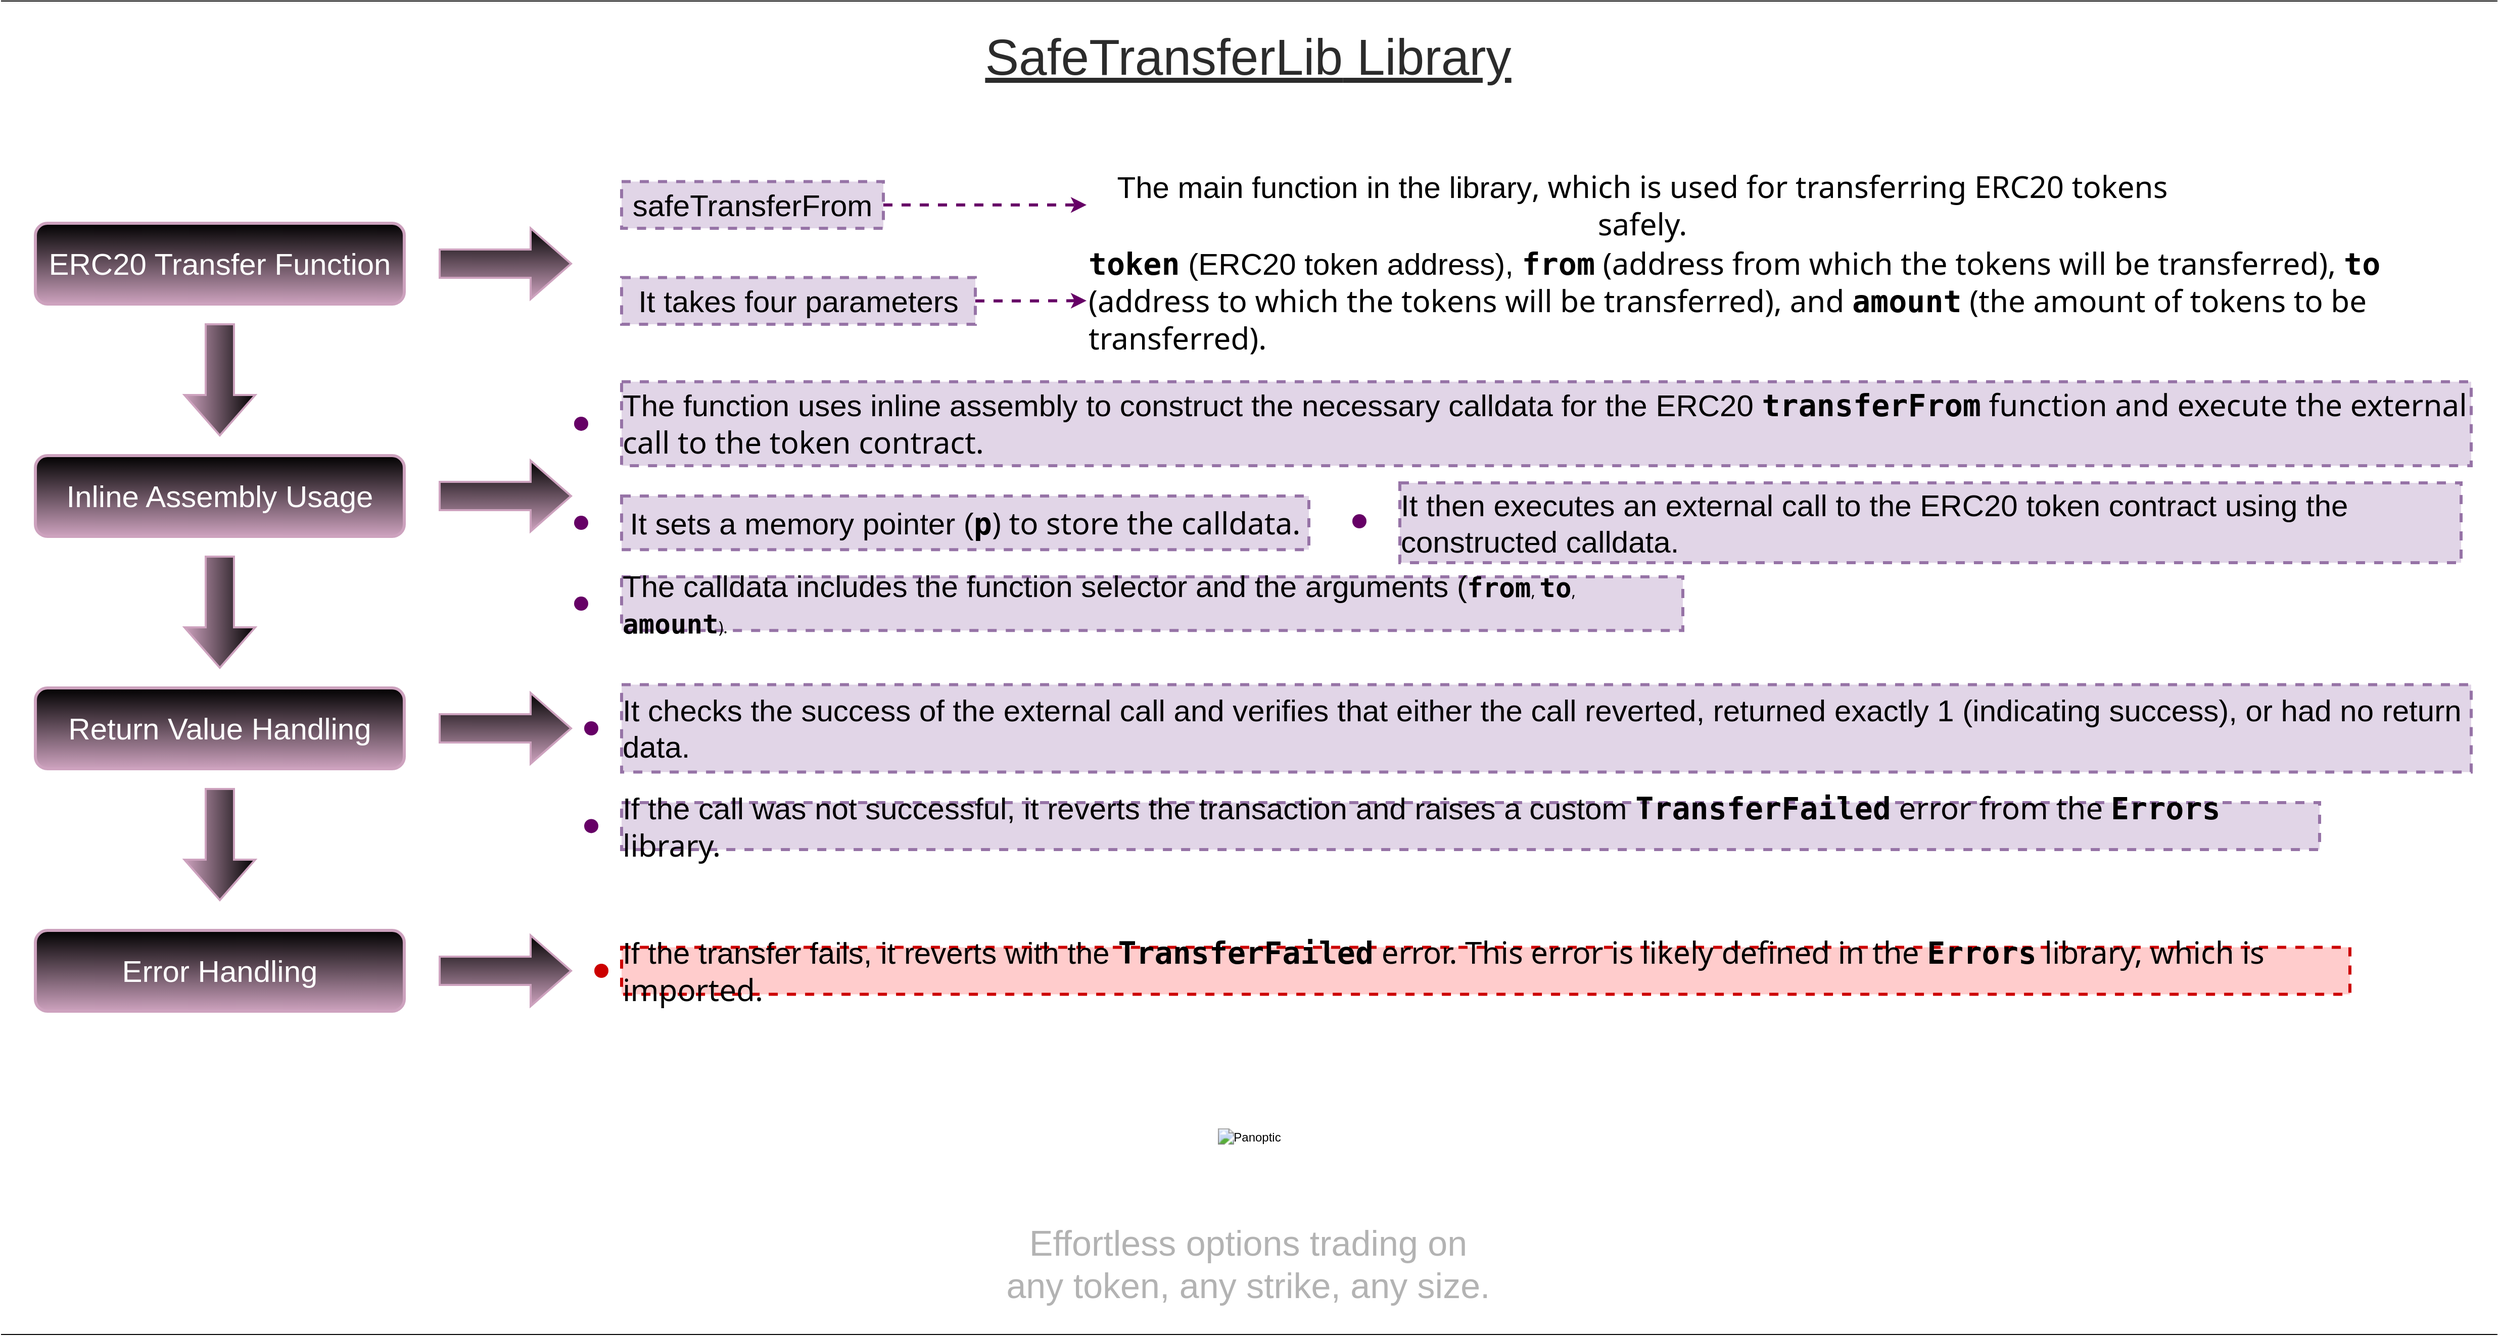 <mxfile version="22.1.4" type="github">
  <diagram name="Página-1" id="RUMpiztHQp5-wmgeoceu">
    <mxGraphModel dx="3353" dy="1447" grid="1" gridSize="10" guides="1" tooltips="1" connect="1" arrows="1" fold="1" page="1" pageScale="1" pageWidth="827" pageHeight="1169" math="0" shadow="0">
      <root>
        <mxCell id="0" />
        <mxCell id="1" parent="0" />
        <mxCell id="-5qn54PH58xvQLjcYl3t-2" value="&lt;div style=&quot;&quot;&gt;&lt;div style=&quot;line-height: 19px;&quot;&gt;&lt;img alt=&quot;Panoptic&quot; src=&quot;https://code4rena.com/_next/image?url=https%3A%2F%2Fstorage.googleapis.com%2Fcdn-c4-uploads-v0%2Fuploads%2Fve7mSg8Pcp2.0&amp;amp;w=256&amp;amp;q=75&quot;&gt;&lt;br&gt;&lt;/div&gt;&lt;/div&gt;" style="text;html=1;strokeColor=none;fillColor=none;align=center;verticalAlign=middle;whiteSpace=wrap;rounded=0;" vertex="1" parent="1">
          <mxGeometry x="1111" y="1035.0" width="260" height="260" as="geometry" />
        </mxCell>
        <mxCell id="-5qn54PH58xvQLjcYl3t-3" value="&lt;font color=&quot;#b3b3b3&quot; style=&quot;font-size: 35px;&quot;&gt;Effortless options trading on any token, any strike, any size.&lt;/font&gt;" style="text;html=1;strokeColor=none;fillColor=none;align=center;verticalAlign=middle;whiteSpace=wrap;rounded=0;fontSize=11;fontFamily=Helvetica;fontColor=default;" vertex="1" parent="1">
          <mxGeometry x="998.13" y="1250" width="484" height="80" as="geometry" />
        </mxCell>
        <mxCell id="-5qn54PH58xvQLjcYl3t-4" value="&lt;font style=&quot;font-size: 30px;&quot;&gt;ERC20 Transfer Function&lt;/font&gt;" style="text;html=1;strokeColor=#CDA2BE;fillColor=#000000;align=center;verticalAlign=middle;whiteSpace=wrap;rounded=1;gradientColor=#CDA2BE;strokeWidth=3;perimeterSpacing=2;shadow=0;dashed=0;fontColor=#FFFFFF;" vertex="1" parent="1">
          <mxGeometry x="40" y="260" width="365" height="80" as="geometry" />
        </mxCell>
        <mxCell id="-5qn54PH58xvQLjcYl3t-5" value="" style="html=1;shadow=0;dashed=0;align=center;verticalAlign=middle;shape=mxgraph.arrows2.arrow;dy=0.6;dx=40;direction=east;notch=0;rounded=1;fontFamily=Helvetica;fontSize=12;fontColor=#FFFFFF;fillColor=#000000;gradientColor=#CDA2BE;strokeColor=#CDA2BE;strokeWidth=2;" vertex="1" parent="1">
          <mxGeometry x="440" y="265" width="130" height="70" as="geometry" />
        </mxCell>
        <mxCell id="-5qn54PH58xvQLjcYl3t-11" value="&lt;font style=&quot;&quot;&gt;&lt;font style=&quot;font-size: 50px;&quot;&gt;&lt;u&gt;SafeTransferLib&lt;/u&gt;&lt;/font&gt;&lt;font size=&quot;1&quot; style=&quot;&quot;&gt;&lt;u style=&quot;font-size: 50px;&quot;&gt;&amp;nbsp;Library&lt;/u&gt;&lt;/font&gt;&lt;br&gt;&lt;/font&gt;" style="text;html=1;strokeColor=none;fillColor=none;align=center;verticalAlign=middle;whiteSpace=wrap;rounded=0;fontColor=#2B2B2B;" vertex="1" parent="1">
          <mxGeometry x="986" y="60" width="508.25" height="70" as="geometry" />
        </mxCell>
        <mxCell id="-5qn54PH58xvQLjcYl3t-22" value="" style="html=1;shadow=0;dashed=0;align=center;verticalAlign=middle;shape=mxgraph.arrows2.arrow;dy=0.6;dx=40;direction=south;notch=0;rounded=1;fontFamily=Helvetica;fontSize=12;fontColor=#FFFFFF;fillColor=#000000;gradientColor=#CDA2BE;strokeColor=#CDA2BE;strokeWidth=2;" vertex="1" parent="1">
          <mxGeometry x="187.5" y="360" width="70" height="110" as="geometry" />
        </mxCell>
        <mxCell id="-5qn54PH58xvQLjcYl3t-23" value="&lt;font style=&quot;font-size: 30px;&quot;&gt;Inline Assembly Usage&lt;/font&gt;" style="text;html=1;strokeColor=#CDA2BE;fillColor=#000000;align=center;verticalAlign=middle;whiteSpace=wrap;rounded=1;gradientColor=#CDA2BE;strokeWidth=3;perimeterSpacing=2;shadow=0;dashed=0;fontColor=#FFFFFF;" vertex="1" parent="1">
          <mxGeometry x="40" y="490" width="365" height="80" as="geometry" />
        </mxCell>
        <mxCell id="-5qn54PH58xvQLjcYl3t-107" value="" style="endArrow=none;html=1;rounded=0;" edge="1" parent="1">
          <mxGeometry relative="1" as="geometry">
            <mxPoint x="6" y="1360" as="sourcePoint" />
            <mxPoint x="2476" y="1360" as="targetPoint" />
          </mxGeometry>
        </mxCell>
        <mxCell id="-5qn54PH58xvQLjcYl3t-108" value="" style="resizable=0;html=1;whiteSpace=wrap;align=right;verticalAlign=bottom;" connectable="0" vertex="1" parent="-5qn54PH58xvQLjcYl3t-107">
          <mxGeometry x="1" relative="1" as="geometry" />
        </mxCell>
        <mxCell id="-5qn54PH58xvQLjcYl3t-109" value="" style="endArrow=none;html=1;rounded=0;" edge="1" parent="1">
          <mxGeometry relative="1" as="geometry">
            <mxPoint x="6" y="40" as="sourcePoint" />
            <mxPoint x="2476" y="40" as="targetPoint" />
          </mxGeometry>
        </mxCell>
        <mxCell id="-5qn54PH58xvQLjcYl3t-110" value="" style="resizable=0;html=1;whiteSpace=wrap;align=right;verticalAlign=bottom;" connectable="0" vertex="1" parent="-5qn54PH58xvQLjcYl3t-109">
          <mxGeometry x="1" relative="1" as="geometry" />
        </mxCell>
        <mxCell id="-5qn54PH58xvQLjcYl3t-184" value="" style="html=1;shadow=0;dashed=0;align=center;verticalAlign=middle;shape=mxgraph.arrows2.arrow;dy=0.6;dx=40;direction=east;notch=0;rounded=1;fontFamily=Helvetica;fontSize=12;fontColor=#FFFFFF;fillColor=#000000;gradientColor=#CDA2BE;strokeColor=#CDA2BE;strokeWidth=2;" vertex="1" parent="1">
          <mxGeometry x="440" y="495" width="130" height="70" as="geometry" />
        </mxCell>
        <mxCell id="-5qn54PH58xvQLjcYl3t-432" style="edgeStyle=orthogonalEdgeStyle;shape=connector;rounded=0;orthogonalLoop=1;jettySize=auto;html=1;exitX=1;exitY=0.5;exitDx=0;exitDy=0;entryX=0;entryY=0.5;entryDx=0;entryDy=0;dashed=1;labelBackgroundColor=default;strokeColor=#660066;strokeWidth=3;align=center;verticalAlign=middle;fontFamily=Helvetica;fontSize=11;fontColor=default;endArrow=classic;" edge="1" parent="1" source="-5qn54PH58xvQLjcYl3t-327" target="-5qn54PH58xvQLjcYl3t-328">
          <mxGeometry relative="1" as="geometry" />
        </mxCell>
        <mxCell id="-5qn54PH58xvQLjcYl3t-327" value="&lt;div style=&quot;&quot;&gt;&lt;font style=&quot;font-size: 30px;&quot;&gt;safeTransferFrom&lt;/font&gt;&lt;br&gt;&lt;/div&gt;" style="rounded=0;whiteSpace=wrap;html=1;fontFamily=Helvetica;fontSize=11;fontColor=default;gradientColor=none;fillColor=#e1d5e7;align=center;dashed=1;strokeWidth=3;strokeColor=#9673a6;" vertex="1" parent="1">
          <mxGeometry x="620" y="218.75" width="259" height="46.25" as="geometry" />
        </mxCell>
        <mxCell id="-5qn54PH58xvQLjcYl3t-328" value="&lt;font style=&quot;font-size: 30px;&quot;&gt;The main function in the library&lt;span style=&quot;font-family: Söhne, ui-sans-serif, system-ui, -apple-system, &amp;quot;Segoe UI&amp;quot;, Roboto, Ubuntu, Cantarell, &amp;quot;Noto Sans&amp;quot;, sans-serif, &amp;quot;Helvetica Neue&amp;quot;, Arial, &amp;quot;Apple Color Emoji&amp;quot;, &amp;quot;Segoe UI Emoji&amp;quot;, &amp;quot;Segoe UI Symbol&amp;quot;, &amp;quot;Noto Color Emoji&amp;quot;; text-align: left;&quot;&gt;, which is used for transferring ERC20 tokens safely.&lt;/span&gt;&lt;/font&gt;" style="text;html=1;strokeColor=none;fillColor=none;align=center;verticalAlign=middle;whiteSpace=wrap;rounded=0;fontSize=11;fontFamily=Helvetica;fontColor=default;" vertex="1" parent="1">
          <mxGeometry x="1080" y="214.38" width="1100" height="55" as="geometry" />
        </mxCell>
        <mxCell id="-5qn54PH58xvQLjcYl3t-353" style="edgeStyle=orthogonalEdgeStyle;shape=connector;rounded=0;orthogonalLoop=1;jettySize=auto;html=1;exitX=1;exitY=0.5;exitDx=0;exitDy=0;entryX=0.5;entryY=1;entryDx=0;entryDy=0;dashed=1;labelBackgroundColor=default;strokeColor=#660066;strokeWidth=3;align=center;verticalAlign=middle;fontFamily=Helvetica;fontSize=11;fontColor=default;endArrow=classic;" edge="1" parent="1" target="-5qn54PH58xvQLjcYl3t-349">
          <mxGeometry relative="1" as="geometry">
            <mxPoint x="1347.25" y="213.125" as="sourcePoint" />
          </mxGeometry>
        </mxCell>
        <mxCell id="-5qn54PH58xvQLjcYl3t-354" style="edgeStyle=orthogonalEdgeStyle;shape=connector;rounded=0;orthogonalLoop=1;jettySize=auto;html=1;exitX=1;exitY=0.5;exitDx=0;exitDy=0;entryX=0.5;entryY=1;entryDx=0;entryDy=0;dashed=1;labelBackgroundColor=default;strokeColor=#660066;strokeWidth=3;align=center;verticalAlign=middle;fontFamily=Helvetica;fontSize=11;fontColor=default;endArrow=classic;" edge="1" parent="1" target="-5qn54PH58xvQLjcYl3t-350">
          <mxGeometry relative="1" as="geometry">
            <mxPoint x="1790.39" y="213.125" as="sourcePoint" />
          </mxGeometry>
        </mxCell>
        <mxCell id="-5qn54PH58xvQLjcYl3t-362" value="" style="html=1;shadow=0;dashed=0;align=center;verticalAlign=middle;shape=mxgraph.arrows2.arrow;dy=0.6;dx=40;direction=south;notch=0;rounded=1;fontFamily=Helvetica;fontSize=12;fontColor=#FFFFFF;fillColor=#000000;gradientColor=#CDA2BE;strokeColor=#CDA2BE;strokeWidth=2;" vertex="1" parent="1">
          <mxGeometry x="187.5" y="590" width="70" height="110" as="geometry" />
        </mxCell>
        <mxCell id="-5qn54PH58xvQLjcYl3t-363" value="&lt;font style=&quot;font-size: 30px;&quot;&gt;Return Value Handling&lt;/font&gt;" style="text;html=1;strokeColor=#CDA2BE;fillColor=#000000;align=center;verticalAlign=middle;whiteSpace=wrap;rounded=1;gradientColor=#CDA2BE;strokeWidth=3;perimeterSpacing=2;shadow=0;dashed=0;fontColor=#FFFFFF;" vertex="1" parent="1">
          <mxGeometry x="40" y="720" width="365" height="80" as="geometry" />
        </mxCell>
        <mxCell id="-5qn54PH58xvQLjcYl3t-364" value="" style="html=1;shadow=0;dashed=0;align=center;verticalAlign=middle;shape=mxgraph.arrows2.arrow;dy=0.6;dx=40;direction=east;notch=0;rounded=1;fontFamily=Helvetica;fontSize=12;fontColor=#FFFFFF;fillColor=#000000;gradientColor=#CDA2BE;strokeColor=#CDA2BE;strokeWidth=2;" vertex="1" parent="1">
          <mxGeometry x="440" y="725" width="130" height="70" as="geometry" />
        </mxCell>
        <mxCell id="-5qn54PH58xvQLjcYl3t-390" style="edgeStyle=orthogonalEdgeStyle;shape=connector;rounded=0;orthogonalLoop=1;jettySize=auto;html=1;exitX=0.5;exitY=0;exitDx=0;exitDy=0;entryX=0.5;entryY=0;entryDx=0;entryDy=0;dashed=1;labelBackgroundColor=default;strokeColor=#660066;strokeWidth=3;align=center;verticalAlign=middle;fontFamily=Helvetica;fontSize=11;fontColor=default;endArrow=classic;" edge="1" parent="1" target="-5qn54PH58xvQLjcYl3t-385">
          <mxGeometry relative="1" as="geometry">
            <mxPoint x="770" y="423.75" as="sourcePoint" />
          </mxGeometry>
        </mxCell>
        <mxCell id="-5qn54PH58xvQLjcYl3t-434" style="edgeStyle=orthogonalEdgeStyle;shape=connector;rounded=0;orthogonalLoop=1;jettySize=auto;html=1;exitX=1;exitY=0.5;exitDx=0;exitDy=0;dashed=1;labelBackgroundColor=default;strokeColor=#660066;strokeWidth=3;align=center;verticalAlign=middle;fontFamily=Helvetica;fontSize=11;fontColor=default;endArrow=classic;" edge="1" parent="1" source="-5qn54PH58xvQLjcYl3t-433">
          <mxGeometry relative="1" as="geometry">
            <mxPoint x="1080" y="336.615" as="targetPoint" />
          </mxGeometry>
        </mxCell>
        <mxCell id="-5qn54PH58xvQLjcYl3t-433" value="&lt;div style=&quot;&quot;&gt;&lt;font style=&quot;font-size: 30px;&quot;&gt;It takes four parameters&lt;/font&gt;&lt;br&gt;&lt;/div&gt;" style="rounded=0;whiteSpace=wrap;html=1;fontFamily=Helvetica;fontSize=11;fontColor=default;gradientColor=none;fillColor=#e1d5e7;align=center;dashed=1;strokeWidth=3;strokeColor=#9673a6;" vertex="1" parent="1">
          <mxGeometry x="620" y="313.75" width="350" height="46.25" as="geometry" />
        </mxCell>
        <mxCell id="-5qn54PH58xvQLjcYl3t-435" value="&lt;font style=&quot;font-size: 30px;&quot;&gt;&lt;code style=&quot;border: 0px solid rgb(217, 217, 227); box-sizing: border-box; --tw-border-spacing-x: 0; --tw-border-spacing-y: 0; --tw-translate-x: 0; --tw-translate-y: 0; --tw-rotate: 0; --tw-skew-x: 0; --tw-skew-y: 0; --tw-scale-x: 1; --tw-scale-y: 1; --tw-pan-x: ; --tw-pan-y: ; --tw-pinch-zoom: ; --tw-scroll-snap-strictness: proximity; --tw-gradient-from-position: ; --tw-gradient-via-position: ; --tw-gradient-to-position: ; --tw-ordinal: ; --tw-slashed-zero: ; --tw-numeric-figure: ; --tw-numeric-spacing: ; --tw-numeric-fraction: ; --tw-ring-inset: ; --tw-ring-offset-width: 0px; --tw-ring-offset-color: #fff; --tw-ring-color: rgba(69,89,164,.5); --tw-ring-offset-shadow: 0 0 transparent; --tw-ring-shadow: 0 0 transparent; --tw-shadow: 0 0 transparent; --tw-shadow-colored: 0 0 transparent; --tw-blur: ; --tw-brightness: ; --tw-contrast: ; --tw-grayscale: ; --tw-hue-rotate: ; --tw-invert: ; --tw-saturate: ; --tw-sepia: ; --tw-drop-shadow: ; --tw-backdrop-blur: ; --tw-backdrop-brightness: ; --tw-backdrop-contrast: ; --tw-backdrop-grayscale: ; --tw-backdrop-hue-rotate: ; --tw-backdrop-invert: ; --tw-backdrop-opacity: ; --tw-backdrop-saturate: ; --tw-backdrop-sepia: ; font-weight: 600; font-family: &amp;quot;Söhne Mono&amp;quot;, Monaco, &amp;quot;Andale Mono&amp;quot;, &amp;quot;Ubuntu Mono&amp;quot;, monospace !important;&quot;&gt;token&lt;/code&gt; (ERC20 token address), &lt;code style=&quot;border: 0px solid rgb(217, 217, 227); box-sizing: border-box; --tw-border-spacing-x: 0; --tw-border-spacing-y: 0; --tw-translate-x: 0; --tw-translate-y: 0; --tw-rotate: 0; --tw-skew-x: 0; --tw-skew-y: 0; --tw-scale-x: 1; --tw-scale-y: 1; --tw-pan-x: ; --tw-pan-y: ; --tw-pinch-zoom: ; --tw-scroll-snap-strictness: proximity; --tw-gradient-from-position: ; --tw-gradient-via-position: ; --tw-gradient-to-position: ; --tw-ordinal: ; --tw-slashed-zero: ; --tw-numeric-figure: ; --tw-numeric-spacing: ; --tw-numeric-fraction: ; --tw-ring-inset: ; --tw-ring-offset-width: 0px; --tw-ring-offset-color: #fff; --tw-ring-color: rgba(69,89,164,.5); --tw-ring-offset-shadow: 0 0 transparent; --tw-ring-shadow: 0 0 transparent; --tw-shadow: 0 0 transparent; --tw-shadow-colored: 0 0 transparent; --tw-blur: ; --tw-brightness: ; --tw-contrast: ; --tw-grayscale: ; --tw-hue-rotate: ; --tw-invert: ; --tw-saturate: ; --tw-sepia: ; --tw-drop-shadow: ; --tw-backdrop-blur: ; --tw-backdrop-brightness: ; --tw-backdrop-contrast: ; --tw-backdrop-grayscale: ; --tw-backdrop-hue-rotate: ; --tw-backdrop-invert: ; --tw-backdrop-opacity: ; --tw-backdrop-saturate: ; --tw-backdrop-sepia: ; font-weight: 600; font-family: &amp;quot;Söhne Mono&amp;quot;, Monaco, &amp;quot;Andale Mono&amp;quot;, &amp;quot;Ubuntu Mono&amp;quot;, monospace !important;&quot;&gt;from&lt;/code&gt;&lt;span style=&quot;font-family: Söhne, ui-sans-serif, system-ui, -apple-system, &amp;quot;Segoe UI&amp;quot;, Roboto, Ubuntu, Cantarell, &amp;quot;Noto Sans&amp;quot;, sans-serif, &amp;quot;Helvetica Neue&amp;quot;, Arial, &amp;quot;Apple Color Emoji&amp;quot;, &amp;quot;Segoe UI Emoji&amp;quot;, &amp;quot;Segoe UI Symbol&amp;quot;, &amp;quot;Noto Color Emoji&amp;quot;;&quot;&gt; (address from which the tokens will be transferred), &lt;/span&gt;&lt;code style=&quot;border: 0px solid rgb(217, 217, 227); box-sizing: border-box; --tw-border-spacing-x: 0; --tw-border-spacing-y: 0; --tw-translate-x: 0; --tw-translate-y: 0; --tw-rotate: 0; --tw-skew-x: 0; --tw-skew-y: 0; --tw-scale-x: 1; --tw-scale-y: 1; --tw-pan-x: ; --tw-pan-y: ; --tw-pinch-zoom: ; --tw-scroll-snap-strictness: proximity; --tw-gradient-from-position: ; --tw-gradient-via-position: ; --tw-gradient-to-position: ; --tw-ordinal: ; --tw-slashed-zero: ; --tw-numeric-figure: ; --tw-numeric-spacing: ; --tw-numeric-fraction: ; --tw-ring-inset: ; --tw-ring-offset-width: 0px; --tw-ring-offset-color: #fff; --tw-ring-color: rgba(69,89,164,.5); --tw-ring-offset-shadow: 0 0 transparent; --tw-ring-shadow: 0 0 transparent; --tw-shadow: 0 0 transparent; --tw-shadow-colored: 0 0 transparent; --tw-blur: ; --tw-brightness: ; --tw-contrast: ; --tw-grayscale: ; --tw-hue-rotate: ; --tw-invert: ; --tw-saturate: ; --tw-sepia: ; --tw-drop-shadow: ; --tw-backdrop-blur: ; --tw-backdrop-brightness: ; --tw-backdrop-contrast: ; --tw-backdrop-grayscale: ; --tw-backdrop-hue-rotate: ; --tw-backdrop-invert: ; --tw-backdrop-opacity: ; --tw-backdrop-saturate: ; --tw-backdrop-sepia: ; font-weight: 600; font-family: &amp;quot;Söhne Mono&amp;quot;, Monaco, &amp;quot;Andale Mono&amp;quot;, &amp;quot;Ubuntu Mono&amp;quot;, monospace !important;&quot;&gt;to&lt;/code&gt;&lt;span style=&quot;font-family: Söhne, ui-sans-serif, system-ui, -apple-system, &amp;quot;Segoe UI&amp;quot;, Roboto, Ubuntu, Cantarell, &amp;quot;Noto Sans&amp;quot;, sans-serif, &amp;quot;Helvetica Neue&amp;quot;, Arial, &amp;quot;Apple Color Emoji&amp;quot;, &amp;quot;Segoe UI Emoji&amp;quot;, &amp;quot;Segoe UI Symbol&amp;quot;, &amp;quot;Noto Color Emoji&amp;quot;;&quot;&gt; (address to which the tokens will be transferred), and &lt;/span&gt;&lt;code style=&quot;border: 0px solid rgb(217, 217, 227); box-sizing: border-box; --tw-border-spacing-x: 0; --tw-border-spacing-y: 0; --tw-translate-x: 0; --tw-translate-y: 0; --tw-rotate: 0; --tw-skew-x: 0; --tw-skew-y: 0; --tw-scale-x: 1; --tw-scale-y: 1; --tw-pan-x: ; --tw-pan-y: ; --tw-pinch-zoom: ; --tw-scroll-snap-strictness: proximity; --tw-gradient-from-position: ; --tw-gradient-via-position: ; --tw-gradient-to-position: ; --tw-ordinal: ; --tw-slashed-zero: ; --tw-numeric-figure: ; --tw-numeric-spacing: ; --tw-numeric-fraction: ; --tw-ring-inset: ; --tw-ring-offset-width: 0px; --tw-ring-offset-color: #fff; --tw-ring-color: rgba(69,89,164,.5); --tw-ring-offset-shadow: 0 0 transparent; --tw-ring-shadow: 0 0 transparent; --tw-shadow: 0 0 transparent; --tw-shadow-colored: 0 0 transparent; --tw-blur: ; --tw-brightness: ; --tw-contrast: ; --tw-grayscale: ; --tw-hue-rotate: ; --tw-invert: ; --tw-saturate: ; --tw-sepia: ; --tw-drop-shadow: ; --tw-backdrop-blur: ; --tw-backdrop-brightness: ; --tw-backdrop-contrast: ; --tw-backdrop-grayscale: ; --tw-backdrop-hue-rotate: ; --tw-backdrop-invert: ; --tw-backdrop-opacity: ; --tw-backdrop-saturate: ; --tw-backdrop-sepia: ; font-weight: 600; font-family: &amp;quot;Söhne Mono&amp;quot;, Monaco, &amp;quot;Andale Mono&amp;quot;, &amp;quot;Ubuntu Mono&amp;quot;, monospace !important;&quot;&gt;amount&lt;/code&gt;&lt;span style=&quot;font-family: Söhne, ui-sans-serif, system-ui, -apple-system, &amp;quot;Segoe UI&amp;quot;, Roboto, Ubuntu, Cantarell, &amp;quot;Noto Sans&amp;quot;, sans-serif, &amp;quot;Helvetica Neue&amp;quot;, Arial, &amp;quot;Apple Color Emoji&amp;quot;, &amp;quot;Segoe UI Emoji&amp;quot;, &amp;quot;Segoe UI Symbol&amp;quot;, &amp;quot;Noto Color Emoji&amp;quot;;&quot;&gt; (the amount of tokens to be transferred).&lt;/span&gt;&lt;/font&gt;" style="text;html=1;strokeColor=none;fillColor=none;align=left;verticalAlign=middle;whiteSpace=wrap;rounded=0;fontSize=11;fontFamily=Helvetica;fontColor=default;" vertex="1" parent="1">
          <mxGeometry x="1080" y="296.88" width="1370" height="80" as="geometry" />
        </mxCell>
        <mxCell id="-5qn54PH58xvQLjcYl3t-436" value="" style="shape=waypoint;sketch=0;fillStyle=solid;size=6;pointerEvents=1;points=[];fillColor=none;resizable=0;rotatable=0;perimeter=centerPerimeter;snapToPoint=1;rounded=0;dashed=1;strokeColor=#660066;strokeWidth=5;align=center;verticalAlign=middle;fontFamily=Helvetica;fontSize=11;fontColor=default;html=1;" vertex="1" parent="1">
          <mxGeometry x="570" y="448.44" width="20" height="20" as="geometry" />
        </mxCell>
        <mxCell id="-5qn54PH58xvQLjcYl3t-437" value="&lt;div style=&quot;text-align: left; font-size: 30px;&quot;&gt;The function uses inline assembly to construct the necessary calldata for the ERC20 &lt;code style=&quot;border: 0px solid rgb(217, 217, 227); box-sizing: border-box; --tw-border-spacing-x: 0; --tw-border-spacing-y: 0; --tw-translate-x: 0; --tw-translate-y: 0; --tw-rotate: 0; --tw-skew-x: 0; --tw-skew-y: 0; --tw-scale-x: 1; --tw-scale-y: 1; --tw-pan-x: ; --tw-pan-y: ; --tw-pinch-zoom: ; --tw-scroll-snap-strictness: proximity; --tw-gradient-from-position: ; --tw-gradient-via-position: ; --tw-gradient-to-position: ; --tw-ordinal: ; --tw-slashed-zero: ; --tw-numeric-figure: ; --tw-numeric-spacing: ; --tw-numeric-fraction: ; --tw-ring-inset: ; --tw-ring-offset-width: 0px; --tw-ring-offset-color: #fff; --tw-ring-color: rgba(69,89,164,.5); --tw-ring-offset-shadow: 0 0 transparent; --tw-ring-shadow: 0 0 transparent; --tw-shadow: 0 0 transparent; --tw-shadow-colored: 0 0 transparent; --tw-blur: ; --tw-brightness: ; --tw-contrast: ; --tw-grayscale: ; --tw-hue-rotate: ; --tw-invert: ; --tw-saturate: ; --tw-sepia: ; --tw-drop-shadow: ; --tw-backdrop-blur: ; --tw-backdrop-brightness: ; --tw-backdrop-contrast: ; --tw-backdrop-grayscale: ; --tw-backdrop-hue-rotate: ; --tw-backdrop-invert: ; --tw-backdrop-opacity: ; --tw-backdrop-saturate: ; --tw-backdrop-sepia: ; font-weight: 600; font-family: &amp;quot;Söhne Mono&amp;quot;, Monaco, &amp;quot;Andale Mono&amp;quot;, &amp;quot;Ubuntu Mono&amp;quot;, monospace !important;&quot;&gt;transferFrom&lt;/code&gt;&lt;span style=&quot;font-family: Söhne, ui-sans-serif, system-ui, -apple-system, &amp;quot;Segoe UI&amp;quot;, Roboto, Ubuntu, Cantarell, &amp;quot;Noto Sans&amp;quot;, sans-serif, &amp;quot;Helvetica Neue&amp;quot;, Arial, &amp;quot;Apple Color Emoji&amp;quot;, &amp;quot;Segoe UI Emoji&amp;quot;, &amp;quot;Segoe UI Symbol&amp;quot;, &amp;quot;Noto Color Emoji&amp;quot;;&quot;&gt; function and execute the external call to the token contract.&lt;/span&gt;&lt;br&gt;&lt;/div&gt;" style="rounded=0;whiteSpace=wrap;html=1;fontFamily=Helvetica;fontSize=11;fontColor=default;gradientColor=none;fillColor=#e1d5e7;align=center;dashed=1;strokeWidth=3;strokeColor=#9673a6;" vertex="1" parent="1">
          <mxGeometry x="620" y="416.88" width="1830" height="83.12" as="geometry" />
        </mxCell>
        <mxCell id="-5qn54PH58xvQLjcYl3t-438" value="&lt;div style=&quot;text-align: left; font-size: 30px;&quot;&gt;It sets a memory pointer (&lt;code style=&quot;border: 0px solid rgb(217, 217, 227); box-sizing: border-box; --tw-border-spacing-x: 0; --tw-border-spacing-y: 0; --tw-translate-x: 0; --tw-translate-y: 0; --tw-rotate: 0; --tw-skew-x: 0; --tw-skew-y: 0; --tw-scale-x: 1; --tw-scale-y: 1; --tw-pan-x: ; --tw-pan-y: ; --tw-pinch-zoom: ; --tw-scroll-snap-strictness: proximity; --tw-gradient-from-position: ; --tw-gradient-via-position: ; --tw-gradient-to-position: ; --tw-ordinal: ; --tw-slashed-zero: ; --tw-numeric-figure: ; --tw-numeric-spacing: ; --tw-numeric-fraction: ; --tw-ring-inset: ; --tw-ring-offset-width: 0px; --tw-ring-offset-color: #fff; --tw-ring-color: rgba(69,89,164,.5); --tw-ring-offset-shadow: 0 0 transparent; --tw-ring-shadow: 0 0 transparent; --tw-shadow: 0 0 transparent; --tw-shadow-colored: 0 0 transparent; --tw-blur: ; --tw-brightness: ; --tw-contrast: ; --tw-grayscale: ; --tw-hue-rotate: ; --tw-invert: ; --tw-saturate: ; --tw-sepia: ; --tw-drop-shadow: ; --tw-backdrop-blur: ; --tw-backdrop-brightness: ; --tw-backdrop-contrast: ; --tw-backdrop-grayscale: ; --tw-backdrop-hue-rotate: ; --tw-backdrop-invert: ; --tw-backdrop-opacity: ; --tw-backdrop-saturate: ; --tw-backdrop-sepia: ; font-weight: 600; font-family: &amp;quot;Söhne Mono&amp;quot;, Monaco, &amp;quot;Andale Mono&amp;quot;, &amp;quot;Ubuntu Mono&amp;quot;, monospace !important;&quot;&gt;p&lt;/code&gt;&lt;span style=&quot;font-family: Söhne, ui-sans-serif, system-ui, -apple-system, &amp;quot;Segoe UI&amp;quot;, Roboto, Ubuntu, Cantarell, &amp;quot;Noto Sans&amp;quot;, sans-serif, &amp;quot;Helvetica Neue&amp;quot;, Arial, &amp;quot;Apple Color Emoji&amp;quot;, &amp;quot;Segoe UI Emoji&amp;quot;, &amp;quot;Segoe UI Symbol&amp;quot;, &amp;quot;Noto Color Emoji&amp;quot;;&quot;&gt;) to store the calldata.&lt;/span&gt;&lt;br&gt;&lt;/div&gt;" style="rounded=0;whiteSpace=wrap;html=1;fontFamily=Helvetica;fontSize=11;fontColor=default;gradientColor=none;fillColor=#e1d5e7;align=center;dashed=1;strokeWidth=3;strokeColor=#9673a6;" vertex="1" parent="1">
          <mxGeometry x="620" y="530" width="680" height="53.12" as="geometry" />
        </mxCell>
        <mxCell id="-5qn54PH58xvQLjcYl3t-439" value="" style="shape=waypoint;sketch=0;fillStyle=solid;size=6;pointerEvents=1;points=[];fillColor=none;resizable=0;rotatable=0;perimeter=centerPerimeter;snapToPoint=1;rounded=0;dashed=1;strokeColor=#660066;strokeWidth=5;align=center;verticalAlign=middle;fontFamily=Helvetica;fontSize=11;fontColor=default;html=1;" vertex="1" parent="1">
          <mxGeometry x="570" y="546.56" width="20" height="20" as="geometry" />
        </mxCell>
        <mxCell id="-5qn54PH58xvQLjcYl3t-440" value="&lt;div style=&quot;text-align: left; font-size: 30px;&quot;&gt;The calldata includes the function selector and the arguments (&lt;code style=&quot;border: 0px solid rgb(217, 217, 227); box-sizing: border-box; --tw-border-spacing-x: 0; --tw-border-spacing-y: 0; --tw-translate-x: 0; --tw-translate-y: 0; --tw-rotate: 0; --tw-skew-x: 0; --tw-skew-y: 0; --tw-scale-x: 1; --tw-scale-y: 1; --tw-pan-x: ; --tw-pan-y: ; --tw-pinch-zoom: ; --tw-scroll-snap-strictness: proximity; --tw-gradient-from-position: ; --tw-gradient-via-position: ; --tw-gradient-to-position: ; --tw-ordinal: ; --tw-slashed-zero: ; --tw-numeric-figure: ; --tw-numeric-spacing: ; --tw-numeric-fraction: ; --tw-ring-inset: ; --tw-ring-offset-width: 0px; --tw-ring-offset-color: #fff; --tw-ring-color: rgba(69,89,164,.5); --tw-ring-offset-shadow: 0 0 transparent; --tw-ring-shadow: 0 0 transparent; --tw-shadow: 0 0 transparent; --tw-shadow-colored: 0 0 transparent; --tw-blur: ; --tw-brightness: ; --tw-contrast: ; --tw-grayscale: ; --tw-hue-rotate: ; --tw-invert: ; --tw-saturate: ; --tw-sepia: ; --tw-drop-shadow: ; --tw-backdrop-blur: ; --tw-backdrop-brightness: ; --tw-backdrop-contrast: ; --tw-backdrop-grayscale: ; --tw-backdrop-hue-rotate: ; --tw-backdrop-invert: ; --tw-backdrop-opacity: ; --tw-backdrop-saturate: ; --tw-backdrop-sepia: ; font-size: 0.875em; font-weight: 600; font-family: &amp;quot;Söhne Mono&amp;quot;, Monaco, &amp;quot;Andale Mono&amp;quot;, &amp;quot;Ubuntu Mono&amp;quot;, monospace !important;&quot;&gt;from&lt;/code&gt;&lt;span style=&quot;font-family: Söhne, ui-sans-serif, system-ui, -apple-system, &amp;quot;Segoe UI&amp;quot;, Roboto, Ubuntu, Cantarell, &amp;quot;Noto Sans&amp;quot;, sans-serif, &amp;quot;Helvetica Neue&amp;quot;, Arial, &amp;quot;Apple Color Emoji&amp;quot;, &amp;quot;Segoe UI Emoji&amp;quot;, &amp;quot;Segoe UI Symbol&amp;quot;, &amp;quot;Noto Color Emoji&amp;quot;; font-size: 16px;&quot;&gt;, &lt;/span&gt;&lt;code style=&quot;border: 0px solid rgb(217, 217, 227); box-sizing: border-box; --tw-border-spacing-x: 0; --tw-border-spacing-y: 0; --tw-translate-x: 0; --tw-translate-y: 0; --tw-rotate: 0; --tw-skew-x: 0; --tw-skew-y: 0; --tw-scale-x: 1; --tw-scale-y: 1; --tw-pan-x: ; --tw-pan-y: ; --tw-pinch-zoom: ; --tw-scroll-snap-strictness: proximity; --tw-gradient-from-position: ; --tw-gradient-via-position: ; --tw-gradient-to-position: ; --tw-ordinal: ; --tw-slashed-zero: ; --tw-numeric-figure: ; --tw-numeric-spacing: ; --tw-numeric-fraction: ; --tw-ring-inset: ; --tw-ring-offset-width: 0px; --tw-ring-offset-color: #fff; --tw-ring-color: rgba(69,89,164,.5); --tw-ring-offset-shadow: 0 0 transparent; --tw-ring-shadow: 0 0 transparent; --tw-shadow: 0 0 transparent; --tw-shadow-colored: 0 0 transparent; --tw-blur: ; --tw-brightness: ; --tw-contrast: ; --tw-grayscale: ; --tw-hue-rotate: ; --tw-invert: ; --tw-saturate: ; --tw-sepia: ; --tw-drop-shadow: ; --tw-backdrop-blur: ; --tw-backdrop-brightness: ; --tw-backdrop-contrast: ; --tw-backdrop-grayscale: ; --tw-backdrop-hue-rotate: ; --tw-backdrop-invert: ; --tw-backdrop-opacity: ; --tw-backdrop-saturate: ; --tw-backdrop-sepia: ; font-size: 0.875em; font-weight: 600; font-family: &amp;quot;Söhne Mono&amp;quot;, Monaco, &amp;quot;Andale Mono&amp;quot;, &amp;quot;Ubuntu Mono&amp;quot;, monospace !important;&quot;&gt;to&lt;/code&gt;&lt;span style=&quot;font-family: Söhne, ui-sans-serif, system-ui, -apple-system, &amp;quot;Segoe UI&amp;quot;, Roboto, Ubuntu, Cantarell, &amp;quot;Noto Sans&amp;quot;, sans-serif, &amp;quot;Helvetica Neue&amp;quot;, Arial, &amp;quot;Apple Color Emoji&amp;quot;, &amp;quot;Segoe UI Emoji&amp;quot;, &amp;quot;Segoe UI Symbol&amp;quot;, &amp;quot;Noto Color Emoji&amp;quot;; font-size: 16px;&quot;&gt;, &lt;/span&gt;&lt;code style=&quot;border: 0px solid rgb(217, 217, 227); box-sizing: border-box; --tw-border-spacing-x: 0; --tw-border-spacing-y: 0; --tw-translate-x: 0; --tw-translate-y: 0; --tw-rotate: 0; --tw-skew-x: 0; --tw-skew-y: 0; --tw-scale-x: 1; --tw-scale-y: 1; --tw-pan-x: ; --tw-pan-y: ; --tw-pinch-zoom: ; --tw-scroll-snap-strictness: proximity; --tw-gradient-from-position: ; --tw-gradient-via-position: ; --tw-gradient-to-position: ; --tw-ordinal: ; --tw-slashed-zero: ; --tw-numeric-figure: ; --tw-numeric-spacing: ; --tw-numeric-fraction: ; --tw-ring-inset: ; --tw-ring-offset-width: 0px; --tw-ring-offset-color: #fff; --tw-ring-color: rgba(69,89,164,.5); --tw-ring-offset-shadow: 0 0 transparent; --tw-ring-shadow: 0 0 transparent; --tw-shadow: 0 0 transparent; --tw-shadow-colored: 0 0 transparent; --tw-blur: ; --tw-brightness: ; --tw-contrast: ; --tw-grayscale: ; --tw-hue-rotate: ; --tw-invert: ; --tw-saturate: ; --tw-sepia: ; --tw-drop-shadow: ; --tw-backdrop-blur: ; --tw-backdrop-brightness: ; --tw-backdrop-contrast: ; --tw-backdrop-grayscale: ; --tw-backdrop-hue-rotate: ; --tw-backdrop-invert: ; --tw-backdrop-opacity: ; --tw-backdrop-saturate: ; --tw-backdrop-sepia: ; font-size: 0.875em; font-weight: 600; font-family: &amp;quot;Söhne Mono&amp;quot;, Monaco, &amp;quot;Andale Mono&amp;quot;, &amp;quot;Ubuntu Mono&amp;quot;, monospace !important;&quot;&gt;amount&lt;/code&gt;&lt;span style=&quot;font-family: Söhne, ui-sans-serif, system-ui, -apple-system, &amp;quot;Segoe UI&amp;quot;, Roboto, Ubuntu, Cantarell, &amp;quot;Noto Sans&amp;quot;, sans-serif, &amp;quot;Helvetica Neue&amp;quot;, Arial, &amp;quot;Apple Color Emoji&amp;quot;, &amp;quot;Segoe UI Emoji&amp;quot;, &amp;quot;Segoe UI Symbol&amp;quot;, &amp;quot;Noto Color Emoji&amp;quot;; font-size: 16px;&quot;&gt;).&lt;/span&gt;&lt;br&gt;&lt;/div&gt;" style="rounded=0;whiteSpace=wrap;html=1;fontFamily=Helvetica;fontSize=11;fontColor=default;gradientColor=none;fillColor=#e1d5e7;align=center;dashed=1;strokeWidth=3;strokeColor=#9673a6;" vertex="1" parent="1">
          <mxGeometry x="620" y="610" width="1050" height="53.12" as="geometry" />
        </mxCell>
        <mxCell id="-5qn54PH58xvQLjcYl3t-441" value="" style="shape=waypoint;sketch=0;fillStyle=solid;size=6;pointerEvents=1;points=[];fillColor=none;resizable=0;rotatable=0;perimeter=centerPerimeter;snapToPoint=1;rounded=0;dashed=1;strokeColor=#660066;strokeWidth=5;align=center;verticalAlign=middle;fontFamily=Helvetica;fontSize=11;fontColor=default;html=1;" vertex="1" parent="1">
          <mxGeometry x="570" y="626.56" width="20" height="20" as="geometry" />
        </mxCell>
        <mxCell id="-5qn54PH58xvQLjcYl3t-442" value="&lt;div style=&quot;text-align: left; font-size: 30px;&quot;&gt;It then executes an external call to the ERC20 token contract using the constructed calldata.&lt;br&gt;&lt;/div&gt;" style="rounded=0;whiteSpace=wrap;html=1;fontFamily=Helvetica;fontSize=11;fontColor=default;gradientColor=none;fillColor=#e1d5e7;align=center;dashed=1;strokeWidth=3;strokeColor=#9673a6;" vertex="1" parent="1">
          <mxGeometry x="1390" y="517.06" width="1050" height="79" as="geometry" />
        </mxCell>
        <mxCell id="-5qn54PH58xvQLjcYl3t-443" value="" style="shape=waypoint;sketch=0;fillStyle=solid;size=6;pointerEvents=1;points=[];fillColor=none;resizable=0;rotatable=0;perimeter=centerPerimeter;snapToPoint=1;rounded=0;dashed=1;strokeColor=#660066;strokeWidth=5;align=center;verticalAlign=middle;fontFamily=Helvetica;fontSize=11;fontColor=default;html=1;" vertex="1" parent="1">
          <mxGeometry x="1340" y="545" width="20" height="20" as="geometry" />
        </mxCell>
        <mxCell id="-5qn54PH58xvQLjcYl3t-444" value="&lt;div style=&quot;text-align: left; font-size: 30px;&quot;&gt;It checks the success of the external call and verifies that either the call reverted, returned exactly 1 (indicating success), or had no return data.&lt;br&gt;&lt;/div&gt;" style="rounded=0;whiteSpace=wrap;html=1;fontFamily=Helvetica;fontSize=11;fontColor=default;gradientColor=none;fillColor=#e1d5e7;align=center;dashed=1;strokeWidth=3;strokeColor=#9673a6;" vertex="1" parent="1">
          <mxGeometry x="620" y="716.72" width="1830" height="86.56" as="geometry" />
        </mxCell>
        <mxCell id="-5qn54PH58xvQLjcYl3t-445" value="" style="shape=waypoint;sketch=0;fillStyle=solid;size=6;pointerEvents=1;points=[];fillColor=none;resizable=0;rotatable=0;perimeter=centerPerimeter;snapToPoint=1;rounded=0;dashed=1;strokeColor=#660066;strokeWidth=5;align=center;verticalAlign=middle;fontFamily=Helvetica;fontSize=11;fontColor=default;html=1;" vertex="1" parent="1">
          <mxGeometry x="580" y="750" width="20" height="20" as="geometry" />
        </mxCell>
        <mxCell id="-5qn54PH58xvQLjcYl3t-446" value="" style="shape=waypoint;sketch=0;fillStyle=solid;size=6;pointerEvents=1;points=[];fillColor=none;resizable=0;rotatable=0;perimeter=centerPerimeter;snapToPoint=1;rounded=0;dashed=1;strokeColor=#660066;strokeWidth=5;align=center;verticalAlign=middle;fontFamily=Helvetica;fontSize=11;fontColor=default;html=1;" vertex="1" parent="1">
          <mxGeometry x="580" y="846.72" width="20" height="20" as="geometry" />
        </mxCell>
        <mxCell id="-5qn54PH58xvQLjcYl3t-447" value="&lt;div style=&quot;text-align: left; font-size: 30px;&quot;&gt;If the call was not successful, it reverts the transaction and raises a custom &lt;code style=&quot;border: 0px solid rgb(217, 217, 227); box-sizing: border-box; --tw-border-spacing-x: 0; --tw-border-spacing-y: 0; --tw-translate-x: 0; --tw-translate-y: 0; --tw-rotate: 0; --tw-skew-x: 0; --tw-skew-y: 0; --tw-scale-x: 1; --tw-scale-y: 1; --tw-pan-x: ; --tw-pan-y: ; --tw-pinch-zoom: ; --tw-scroll-snap-strictness: proximity; --tw-gradient-from-position: ; --tw-gradient-via-position: ; --tw-gradient-to-position: ; --tw-ordinal: ; --tw-slashed-zero: ; --tw-numeric-figure: ; --tw-numeric-spacing: ; --tw-numeric-fraction: ; --tw-ring-inset: ; --tw-ring-offset-width: 0px; --tw-ring-offset-color: #fff; --tw-ring-color: rgba(69,89,164,.5); --tw-ring-offset-shadow: 0 0 transparent; --tw-ring-shadow: 0 0 transparent; --tw-shadow: 0 0 transparent; --tw-shadow-colored: 0 0 transparent; --tw-blur: ; --tw-brightness: ; --tw-contrast: ; --tw-grayscale: ; --tw-hue-rotate: ; --tw-invert: ; --tw-saturate: ; --tw-sepia: ; --tw-drop-shadow: ; --tw-backdrop-blur: ; --tw-backdrop-brightness: ; --tw-backdrop-contrast: ; --tw-backdrop-grayscale: ; --tw-backdrop-hue-rotate: ; --tw-backdrop-invert: ; --tw-backdrop-opacity: ; --tw-backdrop-saturate: ; --tw-backdrop-sepia: ; font-weight: 600; font-family: &amp;quot;Söhne Mono&amp;quot;, Monaco, &amp;quot;Andale Mono&amp;quot;, &amp;quot;Ubuntu Mono&amp;quot;, monospace !important;&quot;&gt;TransferFailed&lt;/code&gt;&lt;span style=&quot;font-family: Söhne, ui-sans-serif, system-ui, -apple-system, &amp;quot;Segoe UI&amp;quot;, Roboto, Ubuntu, Cantarell, &amp;quot;Noto Sans&amp;quot;, sans-serif, &amp;quot;Helvetica Neue&amp;quot;, Arial, &amp;quot;Apple Color Emoji&amp;quot;, &amp;quot;Segoe UI Emoji&amp;quot;, &amp;quot;Segoe UI Symbol&amp;quot;, &amp;quot;Noto Color Emoji&amp;quot;;&quot;&gt; error from the &lt;/span&gt;&lt;code style=&quot;border: 0px solid rgb(217, 217, 227); box-sizing: border-box; --tw-border-spacing-x: 0; --tw-border-spacing-y: 0; --tw-translate-x: 0; --tw-translate-y: 0; --tw-rotate: 0; --tw-skew-x: 0; --tw-skew-y: 0; --tw-scale-x: 1; --tw-scale-y: 1; --tw-pan-x: ; --tw-pan-y: ; --tw-pinch-zoom: ; --tw-scroll-snap-strictness: proximity; --tw-gradient-from-position: ; --tw-gradient-via-position: ; --tw-gradient-to-position: ; --tw-ordinal: ; --tw-slashed-zero: ; --tw-numeric-figure: ; --tw-numeric-spacing: ; --tw-numeric-fraction: ; --tw-ring-inset: ; --tw-ring-offset-width: 0px; --tw-ring-offset-color: #fff; --tw-ring-color: rgba(69,89,164,.5); --tw-ring-offset-shadow: 0 0 transparent; --tw-ring-shadow: 0 0 transparent; --tw-shadow: 0 0 transparent; --tw-shadow-colored: 0 0 transparent; --tw-blur: ; --tw-brightness: ; --tw-contrast: ; --tw-grayscale: ; --tw-hue-rotate: ; --tw-invert: ; --tw-saturate: ; --tw-sepia: ; --tw-drop-shadow: ; --tw-backdrop-blur: ; --tw-backdrop-brightness: ; --tw-backdrop-contrast: ; --tw-backdrop-grayscale: ; --tw-backdrop-hue-rotate: ; --tw-backdrop-invert: ; --tw-backdrop-opacity: ; --tw-backdrop-saturate: ; --tw-backdrop-sepia: ; font-weight: 600; font-family: &amp;quot;Söhne Mono&amp;quot;, Monaco, &amp;quot;Andale Mono&amp;quot;, &amp;quot;Ubuntu Mono&amp;quot;, monospace !important;&quot;&gt;Errors&lt;/code&gt;&lt;span style=&quot;font-family: Söhne, ui-sans-serif, system-ui, -apple-system, &amp;quot;Segoe UI&amp;quot;, Roboto, Ubuntu, Cantarell, &amp;quot;Noto Sans&amp;quot;, sans-serif, &amp;quot;Helvetica Neue&amp;quot;, Arial, &amp;quot;Apple Color Emoji&amp;quot;, &amp;quot;Segoe UI Emoji&amp;quot;, &amp;quot;Segoe UI Symbol&amp;quot;, &amp;quot;Noto Color Emoji&amp;quot;;&quot;&gt; library.&lt;/span&gt;&lt;br&gt;&lt;/div&gt;" style="rounded=0;whiteSpace=wrap;html=1;fontFamily=Helvetica;fontSize=11;fontColor=default;gradientColor=none;fillColor=#e1d5e7;align=center;dashed=1;strokeWidth=3;strokeColor=#9673a6;" vertex="1" parent="1">
          <mxGeometry x="620" y="833.44" width="1680" height="46.56" as="geometry" />
        </mxCell>
        <mxCell id="-5qn54PH58xvQLjcYl3t-448" value="" style="html=1;shadow=0;dashed=0;align=center;verticalAlign=middle;shape=mxgraph.arrows2.arrow;dy=0.6;dx=40;direction=south;notch=0;rounded=1;fontFamily=Helvetica;fontSize=12;fontColor=#FFFFFF;fillColor=#000000;gradientColor=#CDA2BE;strokeColor=#CDA2BE;strokeWidth=2;" vertex="1" parent="1">
          <mxGeometry x="187.5" y="820" width="70" height="110" as="geometry" />
        </mxCell>
        <mxCell id="-5qn54PH58xvQLjcYl3t-449" value="&lt;font style=&quot;font-size: 30px;&quot;&gt;Error Handling&lt;/font&gt;" style="text;html=1;strokeColor=#CDA2BE;fillColor=#000000;align=center;verticalAlign=middle;whiteSpace=wrap;rounded=1;gradientColor=#CDA2BE;strokeWidth=3;perimeterSpacing=2;shadow=0;dashed=0;fontColor=#FFFFFF;" vertex="1" parent="1">
          <mxGeometry x="40" y="960" width="365" height="80" as="geometry" />
        </mxCell>
        <mxCell id="-5qn54PH58xvQLjcYl3t-450" value="" style="html=1;shadow=0;dashed=0;align=center;verticalAlign=middle;shape=mxgraph.arrows2.arrow;dy=0.6;dx=40;direction=east;notch=0;rounded=1;fontFamily=Helvetica;fontSize=12;fontColor=#FFFFFF;fillColor=#000000;gradientColor=#CDA2BE;strokeColor=#CDA2BE;strokeWidth=2;" vertex="1" parent="1">
          <mxGeometry x="440" y="965" width="130" height="70" as="geometry" />
        </mxCell>
        <mxCell id="-5qn54PH58xvQLjcYl3t-451" value="" style="shape=waypoint;sketch=0;fillStyle=solid;size=6;pointerEvents=1;points=[];fillColor=none;resizable=0;rotatable=0;perimeter=centerPerimeter;snapToPoint=1;rounded=0;dashed=1;strokeColor=#CC0000;strokeWidth=5;align=center;verticalAlign=middle;fontFamily=Helvetica;fontSize=11;fontColor=default;html=1;" vertex="1" parent="1">
          <mxGeometry x="590" y="990" width="20" height="20" as="geometry" />
        </mxCell>
        <mxCell id="-5qn54PH58xvQLjcYl3t-452" value="&lt;div style=&quot;text-align: left; font-size: 30px;&quot;&gt;If the transfer fails, it reverts with the &lt;code style=&quot;border: 0px solid rgb(217, 217, 227); box-sizing: border-box; --tw-border-spacing-x: 0; --tw-border-spacing-y: 0; --tw-translate-x: 0; --tw-translate-y: 0; --tw-rotate: 0; --tw-skew-x: 0; --tw-skew-y: 0; --tw-scale-x: 1; --tw-scale-y: 1; --tw-pan-x: ; --tw-pan-y: ; --tw-pinch-zoom: ; --tw-scroll-snap-strictness: proximity; --tw-gradient-from-position: ; --tw-gradient-via-position: ; --tw-gradient-to-position: ; --tw-ordinal: ; --tw-slashed-zero: ; --tw-numeric-figure: ; --tw-numeric-spacing: ; --tw-numeric-fraction: ; --tw-ring-inset: ; --tw-ring-offset-width: 0px; --tw-ring-offset-color: #fff; --tw-ring-color: rgba(69,89,164,.5); --tw-ring-offset-shadow: 0 0 transparent; --tw-ring-shadow: 0 0 transparent; --tw-shadow: 0 0 transparent; --tw-shadow-colored: 0 0 transparent; --tw-blur: ; --tw-brightness: ; --tw-contrast: ; --tw-grayscale: ; --tw-hue-rotate: ; --tw-invert: ; --tw-saturate: ; --tw-sepia: ; --tw-drop-shadow: ; --tw-backdrop-blur: ; --tw-backdrop-brightness: ; --tw-backdrop-contrast: ; --tw-backdrop-grayscale: ; --tw-backdrop-hue-rotate: ; --tw-backdrop-invert: ; --tw-backdrop-opacity: ; --tw-backdrop-saturate: ; --tw-backdrop-sepia: ; font-weight: 600; font-family: &amp;quot;Söhne Mono&amp;quot;, Monaco, &amp;quot;Andale Mono&amp;quot;, &amp;quot;Ubuntu Mono&amp;quot;, monospace !important;&quot;&gt;TransferFailed&lt;/code&gt;&lt;span style=&quot;font-family: Söhne, ui-sans-serif, system-ui, -apple-system, &amp;quot;Segoe UI&amp;quot;, Roboto, Ubuntu, Cantarell, &amp;quot;Noto Sans&amp;quot;, sans-serif, &amp;quot;Helvetica Neue&amp;quot;, Arial, &amp;quot;Apple Color Emoji&amp;quot;, &amp;quot;Segoe UI Emoji&amp;quot;, &amp;quot;Segoe UI Symbol&amp;quot;, &amp;quot;Noto Color Emoji&amp;quot;;&quot;&gt; error. This error is likely defined in the &lt;/span&gt;&lt;code style=&quot;border: 0px solid rgb(217, 217, 227); box-sizing: border-box; --tw-border-spacing-x: 0; --tw-border-spacing-y: 0; --tw-translate-x: 0; --tw-translate-y: 0; --tw-rotate: 0; --tw-skew-x: 0; --tw-skew-y: 0; --tw-scale-x: 1; --tw-scale-y: 1; --tw-pan-x: ; --tw-pan-y: ; --tw-pinch-zoom: ; --tw-scroll-snap-strictness: proximity; --tw-gradient-from-position: ; --tw-gradient-via-position: ; --tw-gradient-to-position: ; --tw-ordinal: ; --tw-slashed-zero: ; --tw-numeric-figure: ; --tw-numeric-spacing: ; --tw-numeric-fraction: ; --tw-ring-inset: ; --tw-ring-offset-width: 0px; --tw-ring-offset-color: #fff; --tw-ring-color: rgba(69,89,164,.5); --tw-ring-offset-shadow: 0 0 transparent; --tw-ring-shadow: 0 0 transparent; --tw-shadow: 0 0 transparent; --tw-shadow-colored: 0 0 transparent; --tw-blur: ; --tw-brightness: ; --tw-contrast: ; --tw-grayscale: ; --tw-hue-rotate: ; --tw-invert: ; --tw-saturate: ; --tw-sepia: ; --tw-drop-shadow: ; --tw-backdrop-blur: ; --tw-backdrop-brightness: ; --tw-backdrop-contrast: ; --tw-backdrop-grayscale: ; --tw-backdrop-hue-rotate: ; --tw-backdrop-invert: ; --tw-backdrop-opacity: ; --tw-backdrop-saturate: ; --tw-backdrop-sepia: ; font-weight: 600; font-family: &amp;quot;Söhne Mono&amp;quot;, Monaco, &amp;quot;Andale Mono&amp;quot;, &amp;quot;Ubuntu Mono&amp;quot;, monospace !important;&quot;&gt;Errors&lt;/code&gt;&lt;span style=&quot;font-family: Söhne, ui-sans-serif, system-ui, -apple-system, &amp;quot;Segoe UI&amp;quot;, Roboto, Ubuntu, Cantarell, &amp;quot;Noto Sans&amp;quot;, sans-serif, &amp;quot;Helvetica Neue&amp;quot;, Arial, &amp;quot;Apple Color Emoji&amp;quot;, &amp;quot;Segoe UI Emoji&amp;quot;, &amp;quot;Segoe UI Symbol&amp;quot;, &amp;quot;Noto Color Emoji&amp;quot;;&quot;&gt; library, which is imported.&lt;/span&gt;&lt;br&gt;&lt;/div&gt;" style="rounded=0;whiteSpace=wrap;html=1;fontFamily=Helvetica;fontSize=11;fontColor=default;gradientColor=none;fillColor=#FFCCCC;align=center;dashed=1;strokeWidth=3;strokeColor=#CC0000;" vertex="1" parent="1">
          <mxGeometry x="620" y="976.72" width="1710" height="46.56" as="geometry" />
        </mxCell>
      </root>
    </mxGraphModel>
  </diagram>
</mxfile>
